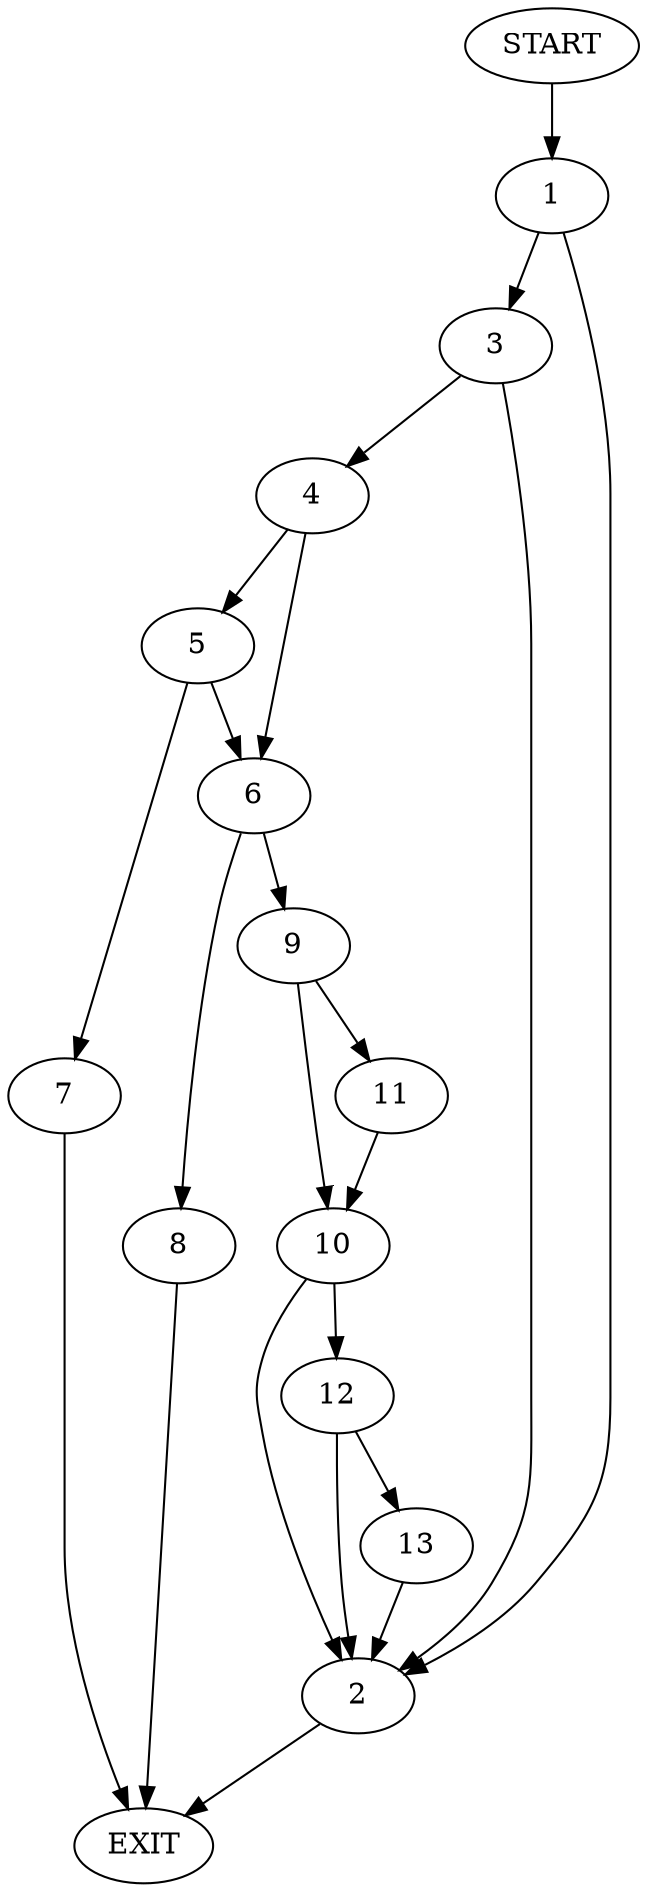 digraph {
0 [label="START"]
14 [label="EXIT"]
0 -> 1
1 -> 2
1 -> 3
3 -> 2
3 -> 4
2 -> 14
4 -> 5
4 -> 6
5 -> 7
5 -> 6
6 -> 8
6 -> 9
7 -> 14
9 -> 10
9 -> 11
8 -> 14
10 -> 2
10 -> 12
11 -> 10
12 -> 2
12 -> 13
13 -> 2
}
